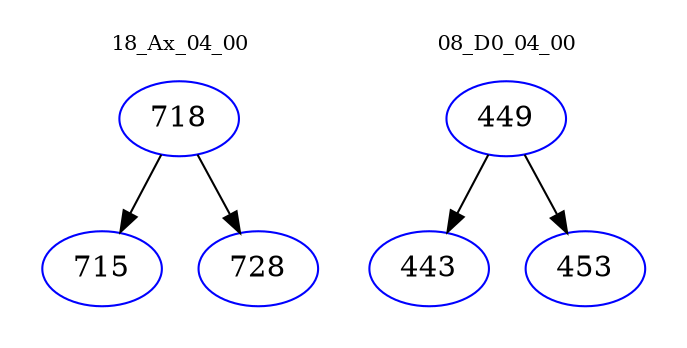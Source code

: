 digraph{
subgraph cluster_0 {
color = white
label = "18_Ax_04_00";
fontsize=10;
T0_718 [label="718", color="blue"]
T0_718 -> T0_715 [color="black"]
T0_715 [label="715", color="blue"]
T0_718 -> T0_728 [color="black"]
T0_728 [label="728", color="blue"]
}
subgraph cluster_1 {
color = white
label = "08_D0_04_00";
fontsize=10;
T1_449 [label="449", color="blue"]
T1_449 -> T1_443 [color="black"]
T1_443 [label="443", color="blue"]
T1_449 -> T1_453 [color="black"]
T1_453 [label="453", color="blue"]
}
}

